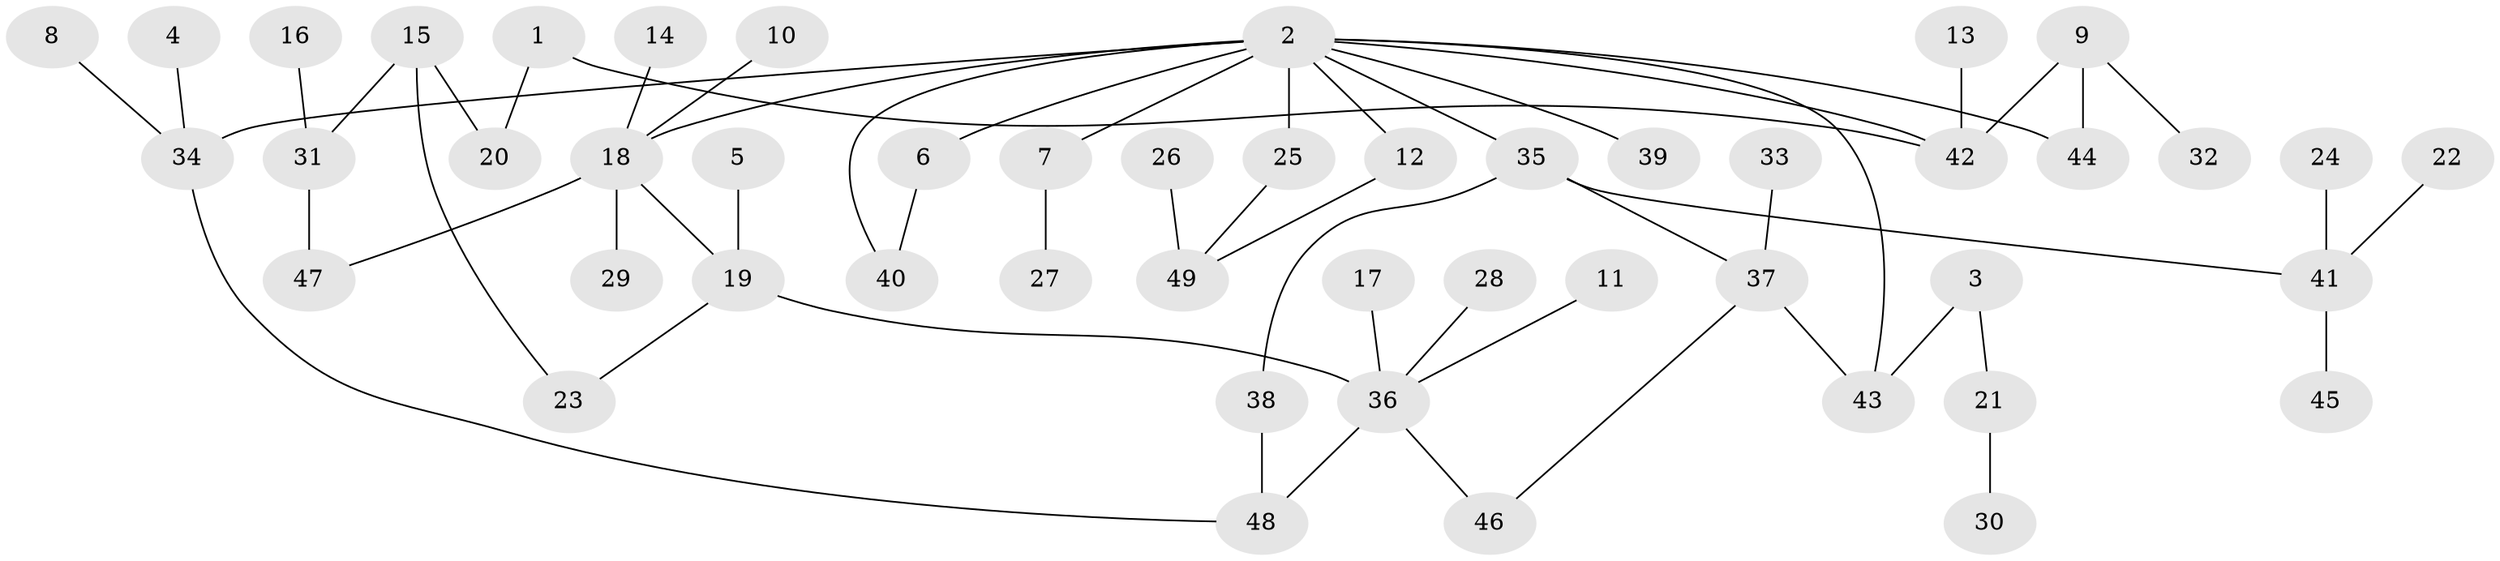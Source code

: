 // original degree distribution, {6: 0.05154639175257732, 7: 0.010309278350515464, 5: 0.041237113402061855, 4: 0.061855670103092786, 3: 0.16494845360824742, 1: 0.4639175257731959, 2: 0.20618556701030927}
// Generated by graph-tools (version 1.1) at 2025/25/03/09/25 03:25:32]
// undirected, 49 vertices, 57 edges
graph export_dot {
graph [start="1"]
  node [color=gray90,style=filled];
  1;
  2;
  3;
  4;
  5;
  6;
  7;
  8;
  9;
  10;
  11;
  12;
  13;
  14;
  15;
  16;
  17;
  18;
  19;
  20;
  21;
  22;
  23;
  24;
  25;
  26;
  27;
  28;
  29;
  30;
  31;
  32;
  33;
  34;
  35;
  36;
  37;
  38;
  39;
  40;
  41;
  42;
  43;
  44;
  45;
  46;
  47;
  48;
  49;
  1 -- 20 [weight=1.0];
  1 -- 42 [weight=1.0];
  2 -- 6 [weight=1.0];
  2 -- 7 [weight=1.0];
  2 -- 12 [weight=1.0];
  2 -- 18 [weight=1.0];
  2 -- 25 [weight=2.0];
  2 -- 34 [weight=1.0];
  2 -- 35 [weight=1.0];
  2 -- 39 [weight=1.0];
  2 -- 40 [weight=1.0];
  2 -- 42 [weight=1.0];
  2 -- 43 [weight=1.0];
  2 -- 44 [weight=1.0];
  3 -- 21 [weight=1.0];
  3 -- 43 [weight=1.0];
  4 -- 34 [weight=1.0];
  5 -- 19 [weight=1.0];
  6 -- 40 [weight=1.0];
  7 -- 27 [weight=1.0];
  8 -- 34 [weight=1.0];
  9 -- 32 [weight=1.0];
  9 -- 42 [weight=1.0];
  9 -- 44 [weight=1.0];
  10 -- 18 [weight=1.0];
  11 -- 36 [weight=1.0];
  12 -- 49 [weight=1.0];
  13 -- 42 [weight=1.0];
  14 -- 18 [weight=1.0];
  15 -- 20 [weight=1.0];
  15 -- 23 [weight=1.0];
  15 -- 31 [weight=1.0];
  16 -- 31 [weight=1.0];
  17 -- 36 [weight=1.0];
  18 -- 19 [weight=1.0];
  18 -- 29 [weight=1.0];
  18 -- 47 [weight=1.0];
  19 -- 23 [weight=1.0];
  19 -- 36 [weight=2.0];
  21 -- 30 [weight=1.0];
  22 -- 41 [weight=1.0];
  24 -- 41 [weight=1.0];
  25 -- 49 [weight=1.0];
  26 -- 49 [weight=1.0];
  28 -- 36 [weight=1.0];
  31 -- 47 [weight=1.0];
  33 -- 37 [weight=1.0];
  34 -- 48 [weight=1.0];
  35 -- 37 [weight=1.0];
  35 -- 38 [weight=1.0];
  35 -- 41 [weight=1.0];
  36 -- 46 [weight=1.0];
  36 -- 48 [weight=1.0];
  37 -- 43 [weight=1.0];
  37 -- 46 [weight=1.0];
  38 -- 48 [weight=1.0];
  41 -- 45 [weight=1.0];
}
